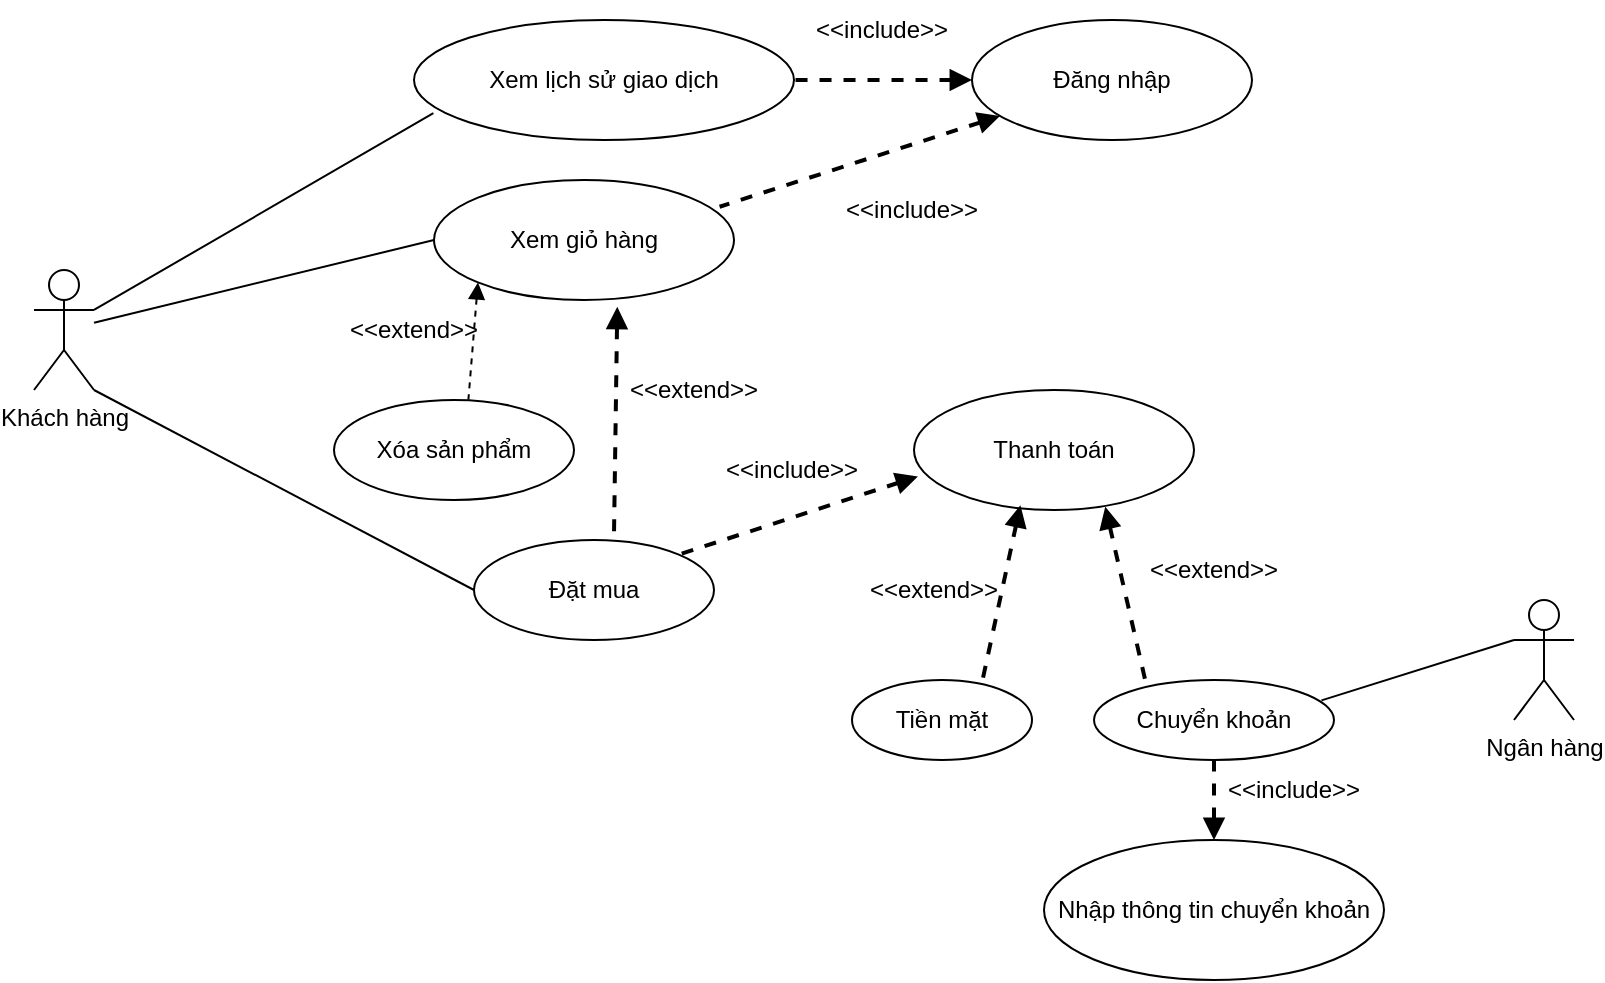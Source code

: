 <mxfile version="26.1.1">
  <diagram id="zs47w7YOmcHElt48giT3" name="Trang-1">
    <mxGraphModel dx="1050" dy="557" grid="1" gridSize="10" guides="1" tooltips="1" connect="1" arrows="1" fold="1" page="1" pageScale="1" pageWidth="827" pageHeight="1169" math="0" shadow="0">
      <root>
        <mxCell id="0" />
        <mxCell id="1" parent="0" />
        <mxCell id="Su5TnyIveR3rq7EdfpBd-1" value="Khách hàng" style="shape=umlActor;verticalLabelPosition=bottom;verticalAlign=top;html=1;outlineConnect=0;" parent="1" vertex="1">
          <mxGeometry x="20" y="185" width="30" height="60" as="geometry" />
        </mxCell>
        <mxCell id="Su5TnyIveR3rq7EdfpBd-2" value="Xem lịch sử giao dịch" style="ellipse;whiteSpace=wrap;html=1;" parent="1" vertex="1">
          <mxGeometry x="210" y="60" width="190" height="60" as="geometry" />
        </mxCell>
        <mxCell id="Su5TnyIveR3rq7EdfpBd-3" value="Xem giỏ hàng" style="ellipse;whiteSpace=wrap;html=1;" parent="1" vertex="1">
          <mxGeometry x="220" y="140" width="150" height="60" as="geometry" />
        </mxCell>
        <mxCell id="Su5TnyIveR3rq7EdfpBd-4" value="Đặt mua" style="ellipse;whiteSpace=wrap;html=1;" parent="1" vertex="1">
          <mxGeometry x="240" y="320" width="120" height="50" as="geometry" />
        </mxCell>
        <mxCell id="Su5TnyIveR3rq7EdfpBd-5" value="Xóa sản phẩm" style="ellipse;whiteSpace=wrap;html=1;" parent="1" vertex="1">
          <mxGeometry x="170" y="250" width="120" height="50" as="geometry" />
        </mxCell>
        <mxCell id="Su5TnyIveR3rq7EdfpBd-9" value="Đăng nhập" style="ellipse;whiteSpace=wrap;html=1;" parent="1" vertex="1">
          <mxGeometry x="489" y="60" width="140" height="60" as="geometry" />
        </mxCell>
        <mxCell id="Su5TnyIveR3rq7EdfpBd-10" value="Thanh toán" style="ellipse;whiteSpace=wrap;html=1;" parent="1" vertex="1">
          <mxGeometry x="460" y="245" width="140" height="60" as="geometry" />
        </mxCell>
        <mxCell id="Su5TnyIveR3rq7EdfpBd-11" value="Tiền mặt" style="ellipse;whiteSpace=wrap;html=1;" parent="1" vertex="1">
          <mxGeometry x="429" y="390" width="90" height="40" as="geometry" />
        </mxCell>
        <mxCell id="Su5TnyIveR3rq7EdfpBd-12" value="Chuyển khoản" style="ellipse;whiteSpace=wrap;html=1;" parent="1" vertex="1">
          <mxGeometry x="550" y="390" width="120" height="40" as="geometry" />
        </mxCell>
        <mxCell id="Su5TnyIveR3rq7EdfpBd-13" value="Nhập thông tin chuyển khoản" style="ellipse;whiteSpace=wrap;html=1;" parent="1" vertex="1">
          <mxGeometry x="525" y="470" width="170" height="70" as="geometry" />
        </mxCell>
        <mxCell id="Su5TnyIveR3rq7EdfpBd-14" value="Ngân hàng" style="shape=umlActor;verticalLabelPosition=bottom;verticalAlign=top;html=1;outlineConnect=0;" parent="1" vertex="1">
          <mxGeometry x="760" y="350" width="30" height="60" as="geometry" />
        </mxCell>
        <mxCell id="Su5TnyIveR3rq7EdfpBd-15" value="" style="endArrow=none;html=1;rounded=0;entryX=0.051;entryY=0.777;entryDx=0;entryDy=0;entryPerimeter=0;exitX=1;exitY=0.333;exitDx=0;exitDy=0;exitPerimeter=0;" parent="1" source="Su5TnyIveR3rq7EdfpBd-1" target="Su5TnyIveR3rq7EdfpBd-2" edge="1">
          <mxGeometry width="50" height="50" relative="1" as="geometry">
            <mxPoint x="110" y="180" as="sourcePoint" />
            <mxPoint x="160" y="130" as="targetPoint" />
          </mxGeometry>
        </mxCell>
        <mxCell id="Su5TnyIveR3rq7EdfpBd-16" value="" style="endArrow=none;html=1;rounded=0;entryX=0;entryY=0.5;entryDx=0;entryDy=0;" parent="1" source="Su5TnyIveR3rq7EdfpBd-1" target="Su5TnyIveR3rq7EdfpBd-3" edge="1">
          <mxGeometry width="50" height="50" relative="1" as="geometry">
            <mxPoint x="100" y="250" as="sourcePoint" />
            <mxPoint x="150" y="200" as="targetPoint" />
          </mxGeometry>
        </mxCell>
        <mxCell id="Su5TnyIveR3rq7EdfpBd-18" value="" style="endArrow=none;dashed=1;html=1;strokeWidth=2;rounded=0;startArrow=block;startFill=1;entryX=0.952;entryY=0.223;entryDx=0;entryDy=0;entryPerimeter=0;" parent="1" source="Su5TnyIveR3rq7EdfpBd-9" target="Su5TnyIveR3rq7EdfpBd-3" edge="1">
          <mxGeometry width="50" height="50" relative="1" as="geometry">
            <mxPoint x="440" y="200" as="sourcePoint" />
            <mxPoint x="440" y="270" as="targetPoint" />
          </mxGeometry>
        </mxCell>
        <mxCell id="Su5TnyIveR3rq7EdfpBd-22" value="" style="endArrow=none;dashed=1;html=1;strokeWidth=2;rounded=0;startArrow=block;startFill=1;exitX=0;exitY=0.5;exitDx=0;exitDy=0;entryX=1;entryY=0.5;entryDx=0;entryDy=0;" parent="1" source="Su5TnyIveR3rq7EdfpBd-9" target="Su5TnyIveR3rq7EdfpBd-2" edge="1">
          <mxGeometry width="50" height="50" relative="1" as="geometry">
            <mxPoint x="260.0" y="30.0" as="sourcePoint" />
            <mxPoint x="420" y="80" as="targetPoint" />
          </mxGeometry>
        </mxCell>
        <mxCell id="Su5TnyIveR3rq7EdfpBd-23" value="" style="endArrow=none;dashed=1;html=1;strokeWidth=2;rounded=0;startArrow=block;startFill=1;entryX=1;entryY=0;entryDx=0;entryDy=0;exitX=0.014;exitY=0.72;exitDx=0;exitDy=0;exitPerimeter=0;" parent="1" source="Su5TnyIveR3rq7EdfpBd-10" edge="1" target="Su5TnyIveR3rq7EdfpBd-4">
          <mxGeometry width="50" height="50" relative="1" as="geometry">
            <mxPoint x="463.9" y="264.59" as="sourcePoint" />
            <mxPoint x="350.0" y="360.0" as="targetPoint" />
          </mxGeometry>
        </mxCell>
        <mxCell id="Su5TnyIveR3rq7EdfpBd-26" value="" style="endArrow=none;dashed=1;html=1;strokeWidth=2;rounded=0;startArrow=block;startFill=1;entryX=0.5;entryY=1;entryDx=0;entryDy=0;exitX=0.5;exitY=0;exitDx=0;exitDy=0;" parent="1" source="Su5TnyIveR3rq7EdfpBd-13" target="Su5TnyIveR3rq7EdfpBd-12" edge="1">
          <mxGeometry width="50" height="50" relative="1" as="geometry">
            <mxPoint x="502" y="217" as="sourcePoint" />
            <mxPoint x="390" y="250" as="targetPoint" />
          </mxGeometry>
        </mxCell>
        <mxCell id="Su5TnyIveR3rq7EdfpBd-34" value="" style="endArrow=none;html=1;rounded=0;exitX=0;exitY=0.333;exitDx=0;exitDy=0;exitPerimeter=0;entryX=0.948;entryY=0.255;entryDx=0;entryDy=0;entryPerimeter=0;" parent="1" source="Su5TnyIveR3rq7EdfpBd-14" target="Su5TnyIveR3rq7EdfpBd-12" edge="1">
          <mxGeometry width="50" height="50" relative="1" as="geometry">
            <mxPoint x="390" y="420" as="sourcePoint" />
            <mxPoint x="440" y="370" as="targetPoint" />
          </mxGeometry>
        </mxCell>
        <mxCell id="Su5TnyIveR3rq7EdfpBd-39" value="" style="endArrow=none;dashed=1;html=1;rounded=0;exitX=0;exitY=1;exitDx=0;exitDy=0;startArrow=block;startFill=1;entryX=0.56;entryY=-0.004;entryDx=0;entryDy=0;entryPerimeter=0;" parent="1" source="Su5TnyIveR3rq7EdfpBd-3" target="Su5TnyIveR3rq7EdfpBd-5" edge="1">
          <mxGeometry width="50" height="50" relative="1" as="geometry">
            <mxPoint x="390" y="320" as="sourcePoint" />
            <mxPoint x="100" y="240" as="targetPoint" />
          </mxGeometry>
        </mxCell>
        <mxCell id="Su5TnyIveR3rq7EdfpBd-42" value="&amp;lt;&amp;lt;extend&amp;gt;&amp;gt;" style="text;html=1;align=center;verticalAlign=middle;whiteSpace=wrap;rounded=0;" parent="1" vertex="1">
          <mxGeometry x="180" y="200" width="60" height="30" as="geometry" />
        </mxCell>
        <mxCell id="Su5TnyIveR3rq7EdfpBd-43" value="&amp;lt;&amp;lt;include&amp;gt;&amp;gt;" style="text;html=1;align=center;verticalAlign=middle;whiteSpace=wrap;rounded=0;" parent="1" vertex="1">
          <mxGeometry x="429" y="140" width="60" height="30" as="geometry" />
        </mxCell>
        <mxCell id="Su5TnyIveR3rq7EdfpBd-44" value="&amp;lt;&amp;lt;include&amp;gt;&amp;gt;" style="text;html=1;align=center;verticalAlign=middle;whiteSpace=wrap;rounded=0;" parent="1" vertex="1">
          <mxGeometry x="414" y="50" width="60" height="30" as="geometry" />
        </mxCell>
        <mxCell id="Su5TnyIveR3rq7EdfpBd-45" value="&amp;lt;&amp;lt;include&amp;gt;&amp;gt;" style="text;html=1;align=center;verticalAlign=middle;whiteSpace=wrap;rounded=0;" parent="1" vertex="1">
          <mxGeometry x="369" y="270" width="60" height="30" as="geometry" />
        </mxCell>
        <mxCell id="Su5TnyIveR3rq7EdfpBd-46" value="" style="endArrow=none;dashed=1;html=1;strokeWidth=2;rounded=0;startArrow=block;startFill=1;entryX=0.583;entryY=0;entryDx=0;entryDy=0;entryPerimeter=0;exitX=0.611;exitY=1.057;exitDx=0;exitDy=0;exitPerimeter=0;" parent="1" source="Su5TnyIveR3rq7EdfpBd-3" target="Su5TnyIveR3rq7EdfpBd-4" edge="1">
          <mxGeometry width="50" height="50" relative="1" as="geometry">
            <mxPoint x="390" y="214.59" as="sourcePoint" />
            <mxPoint x="276.1" y="310.0" as="targetPoint" />
          </mxGeometry>
        </mxCell>
        <mxCell id="Su5TnyIveR3rq7EdfpBd-47" value="&amp;lt;&amp;lt;extend&amp;gt;&amp;gt;" style="text;html=1;align=center;verticalAlign=middle;whiteSpace=wrap;rounded=0;" parent="1" vertex="1">
          <mxGeometry x="320" y="230" width="60" height="30" as="geometry" />
        </mxCell>
        <mxCell id="Su5TnyIveR3rq7EdfpBd-48" value="&amp;lt;&amp;lt;include&amp;gt;&amp;gt;" style="text;html=1;align=center;verticalAlign=middle;whiteSpace=wrap;rounded=0;" parent="1" vertex="1">
          <mxGeometry x="620" y="430" width="60" height="30" as="geometry" />
        </mxCell>
        <mxCell id="Su5TnyIveR3rq7EdfpBd-49" value="&amp;lt;&amp;lt;extend&amp;gt;&amp;gt;" style="text;html=1;align=center;verticalAlign=middle;whiteSpace=wrap;rounded=0;" parent="1" vertex="1">
          <mxGeometry x="440" y="330" width="60" height="30" as="geometry" />
        </mxCell>
        <mxCell id="Su5TnyIveR3rq7EdfpBd-50" value="&amp;lt;&amp;lt;extend&amp;gt;&amp;gt;" style="text;html=1;align=center;verticalAlign=middle;whiteSpace=wrap;rounded=0;" parent="1" vertex="1">
          <mxGeometry x="580" y="320" width="60" height="30" as="geometry" />
        </mxCell>
        <mxCell id="Su5TnyIveR3rq7EdfpBd-52" value="" style="endArrow=none;dashed=1;html=1;strokeWidth=2;rounded=0;startArrow=block;startFill=1;entryX=0.213;entryY=-0.005;entryDx=0;entryDy=0;entryPerimeter=0;exitX=0.683;exitY=0.973;exitDx=0;exitDy=0;exitPerimeter=0;" parent="1" source="Su5TnyIveR3rq7EdfpBd-10" target="Su5TnyIveR3rq7EdfpBd-12" edge="1">
          <mxGeometry width="50" height="50" relative="1" as="geometry">
            <mxPoint x="472" y="298" as="sourcePoint" />
            <mxPoint x="360.0" y="370.0" as="targetPoint" />
          </mxGeometry>
        </mxCell>
        <mxCell id="Su5TnyIveR3rq7EdfpBd-53" value="" style="endArrow=none;dashed=1;html=1;strokeWidth=2;rounded=0;startArrow=block;startFill=1;entryX=0.722;entryY=0.035;entryDx=0;entryDy=0;entryPerimeter=0;exitX=0.38;exitY=0.96;exitDx=0;exitDy=0;exitPerimeter=0;" parent="1" source="Su5TnyIveR3rq7EdfpBd-10" target="Su5TnyIveR3rq7EdfpBd-11" edge="1">
          <mxGeometry width="50" height="50" relative="1" as="geometry">
            <mxPoint x="520" y="330" as="sourcePoint" />
            <mxPoint x="370.0" y="380.0" as="targetPoint" />
          </mxGeometry>
        </mxCell>
        <mxCell id="Su5TnyIveR3rq7EdfpBd-54" style="edgeStyle=orthogonalEdgeStyle;rounded=0;orthogonalLoop=1;jettySize=auto;html=1;exitX=0.5;exitY=1;exitDx=0;exitDy=0;" parent="1" source="Su5TnyIveR3rq7EdfpBd-45" target="Su5TnyIveR3rq7EdfpBd-45" edge="1">
          <mxGeometry relative="1" as="geometry" />
        </mxCell>
        <mxCell id="TXUgpRrwEQOs5Qdk0eYZ-2" value="" style="endArrow=none;html=1;rounded=0;exitX=1;exitY=1;exitDx=0;exitDy=0;exitPerimeter=0;entryX=0;entryY=0.5;entryDx=0;entryDy=0;" edge="1" parent="1" source="Su5TnyIveR3rq7EdfpBd-1" target="Su5TnyIveR3rq7EdfpBd-4">
          <mxGeometry width="50" height="50" relative="1" as="geometry">
            <mxPoint x="390" y="320" as="sourcePoint" />
            <mxPoint x="440" y="270" as="targetPoint" />
          </mxGeometry>
        </mxCell>
      </root>
    </mxGraphModel>
  </diagram>
</mxfile>

